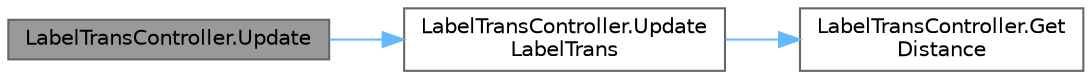 digraph "LabelTransController.Update"
{
 // LATEX_PDF_SIZE
  bgcolor="transparent";
  edge [fontname=Helvetica,fontsize=10,labelfontname=Helvetica,labelfontsize=10];
  node [fontname=Helvetica,fontsize=10,shape=box,height=0.2,width=0.4];
  rankdir="LR";
  Node1 [id="Node000001",label="LabelTransController.Update",height=0.2,width=0.4,color="gray40", fillcolor="grey60", style="filled", fontcolor="black",tooltip=" "];
  Node1 -> Node2 [id="edge1_Node000001_Node000002",color="steelblue1",style="solid",tooltip=" "];
  Node2 [id="Node000002",label="LabelTransController.Update\lLabelTrans",height=0.2,width=0.4,color="grey40", fillcolor="white", style="filled",URL="$class_label_trans_controller.html#a33ece50af6f5c240cfa0215dad830d60",tooltip=" "];
  Node2 -> Node3 [id="edge2_Node000002_Node000003",color="steelblue1",style="solid",tooltip=" "];
  Node3 [id="Node000003",label="LabelTransController.Get\lDistance",height=0.2,width=0.4,color="grey40", fillcolor="white", style="filled",URL="$class_label_trans_controller.html#af0012145f9139906c04d71b804df6bde",tooltip=" "];
}
